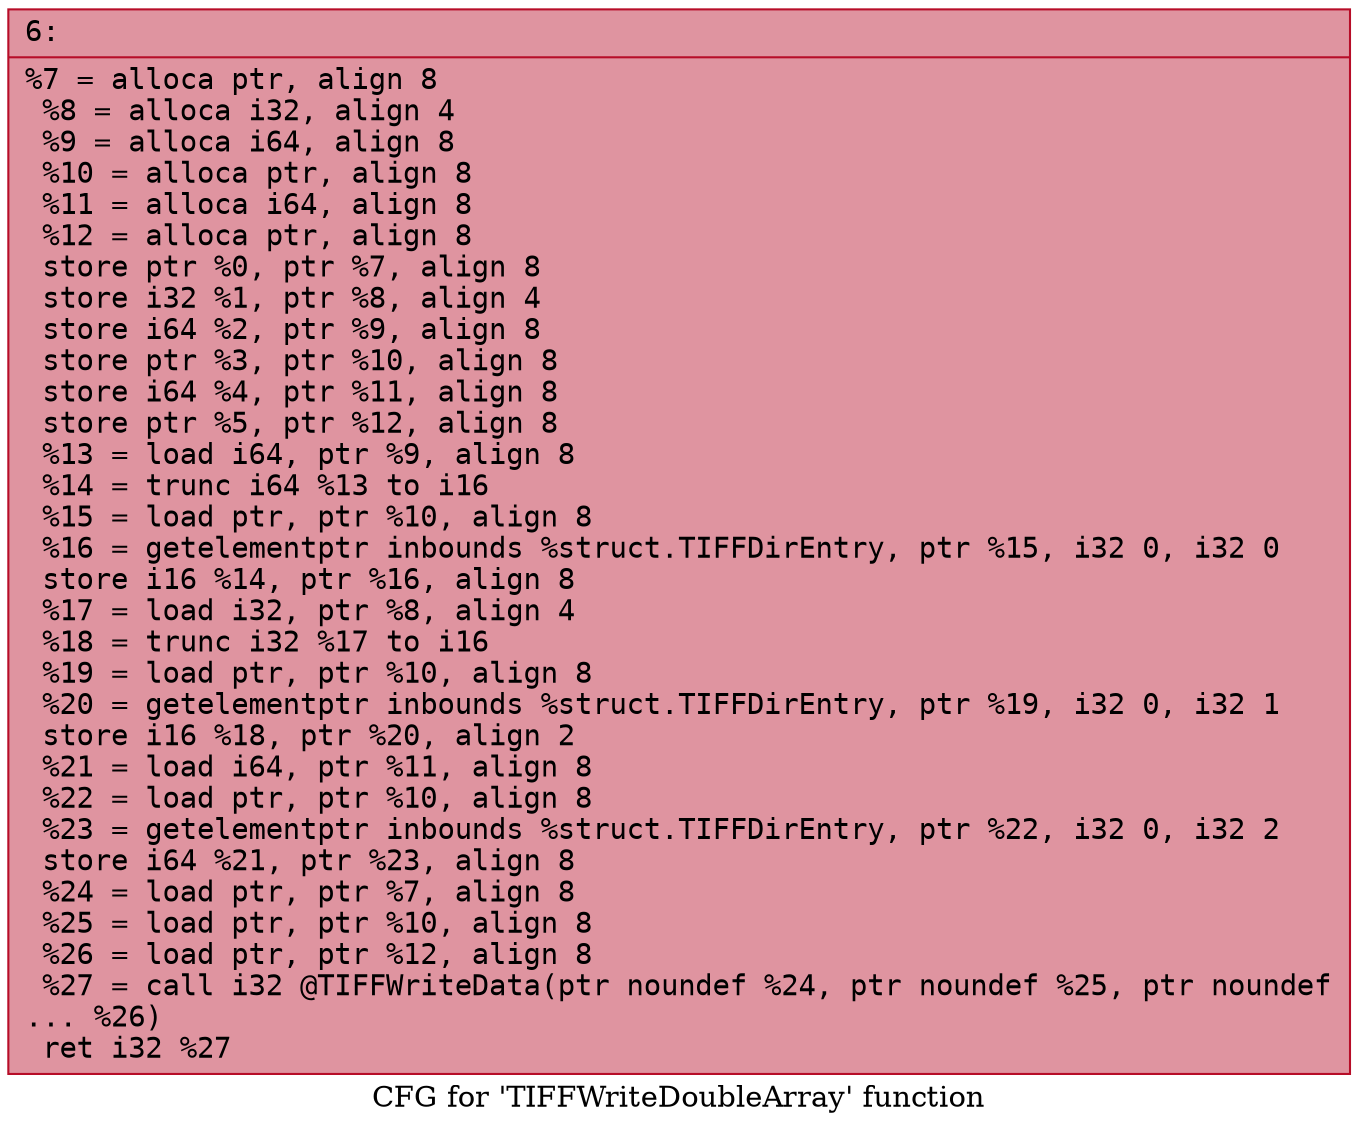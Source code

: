 digraph "CFG for 'TIFFWriteDoubleArray' function" {
	label="CFG for 'TIFFWriteDoubleArray' function";

	Node0x600002e5ae40 [shape=record,color="#b70d28ff", style=filled, fillcolor="#b70d2870" fontname="Courier",label="{6:\l|  %7 = alloca ptr, align 8\l  %8 = alloca i32, align 4\l  %9 = alloca i64, align 8\l  %10 = alloca ptr, align 8\l  %11 = alloca i64, align 8\l  %12 = alloca ptr, align 8\l  store ptr %0, ptr %7, align 8\l  store i32 %1, ptr %8, align 4\l  store i64 %2, ptr %9, align 8\l  store ptr %3, ptr %10, align 8\l  store i64 %4, ptr %11, align 8\l  store ptr %5, ptr %12, align 8\l  %13 = load i64, ptr %9, align 8\l  %14 = trunc i64 %13 to i16\l  %15 = load ptr, ptr %10, align 8\l  %16 = getelementptr inbounds %struct.TIFFDirEntry, ptr %15, i32 0, i32 0\l  store i16 %14, ptr %16, align 8\l  %17 = load i32, ptr %8, align 4\l  %18 = trunc i32 %17 to i16\l  %19 = load ptr, ptr %10, align 8\l  %20 = getelementptr inbounds %struct.TIFFDirEntry, ptr %19, i32 0, i32 1\l  store i16 %18, ptr %20, align 2\l  %21 = load i64, ptr %11, align 8\l  %22 = load ptr, ptr %10, align 8\l  %23 = getelementptr inbounds %struct.TIFFDirEntry, ptr %22, i32 0, i32 2\l  store i64 %21, ptr %23, align 8\l  %24 = load ptr, ptr %7, align 8\l  %25 = load ptr, ptr %10, align 8\l  %26 = load ptr, ptr %12, align 8\l  %27 = call i32 @TIFFWriteData(ptr noundef %24, ptr noundef %25, ptr noundef\l... %26)\l  ret i32 %27\l}"];
}
